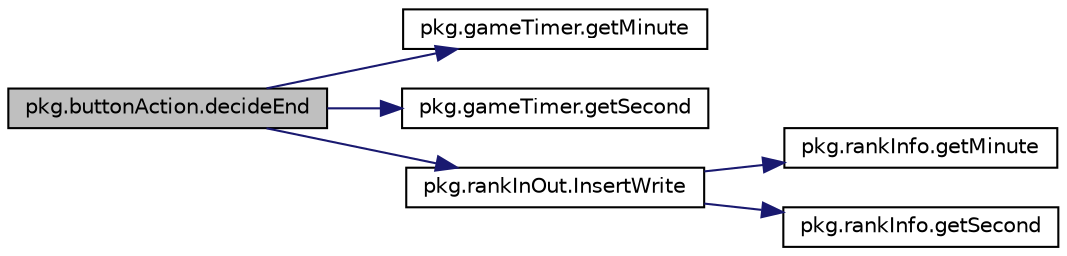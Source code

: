 digraph "pkg.buttonAction.decideEnd"
{
  edge [fontname="Helvetica",fontsize="10",labelfontname="Helvetica",labelfontsize="10"];
  node [fontname="Helvetica",fontsize="10",shape=record];
  rankdir="LR";
  Node1 [label="pkg.buttonAction.decideEnd",height=0.2,width=0.4,color="black", fillcolor="grey75", style="filled", fontcolor="black"];
  Node1 -> Node2 [color="midnightblue",fontsize="10",style="solid"];
  Node2 [label="pkg.gameTimer.getMinute",height=0.2,width=0.4,color="black", fillcolor="white", style="filled",URL="$classpkg_1_1game_timer.html#af37924eb416037022e0063ae1be50e73"];
  Node1 -> Node3 [color="midnightblue",fontsize="10",style="solid"];
  Node3 [label="pkg.gameTimer.getSecond",height=0.2,width=0.4,color="black", fillcolor="white", style="filled",URL="$classpkg_1_1game_timer.html#ac9a650d8eaf327e8108cac67fbbfdfad"];
  Node1 -> Node4 [color="midnightblue",fontsize="10",style="solid"];
  Node4 [label="pkg.rankInOut.InsertWrite",height=0.2,width=0.4,color="black", fillcolor="white", style="filled",URL="$classpkg_1_1rank_in_out.html#a4a530005186a0b5cc77f310255c3e687"];
  Node4 -> Node5 [color="midnightblue",fontsize="10",style="solid"];
  Node5 [label="pkg.rankInfo.getMinute",height=0.2,width=0.4,color="black", fillcolor="white", style="filled",URL="$classpkg_1_1rank_info.html#a4d5ebf729e4c5ecd82928476f9870a14"];
  Node4 -> Node6 [color="midnightblue",fontsize="10",style="solid"];
  Node6 [label="pkg.rankInfo.getSecond",height=0.2,width=0.4,color="black", fillcolor="white", style="filled",URL="$classpkg_1_1rank_info.html#a60abc8500ee5e19582f44994932a5f32"];
}
